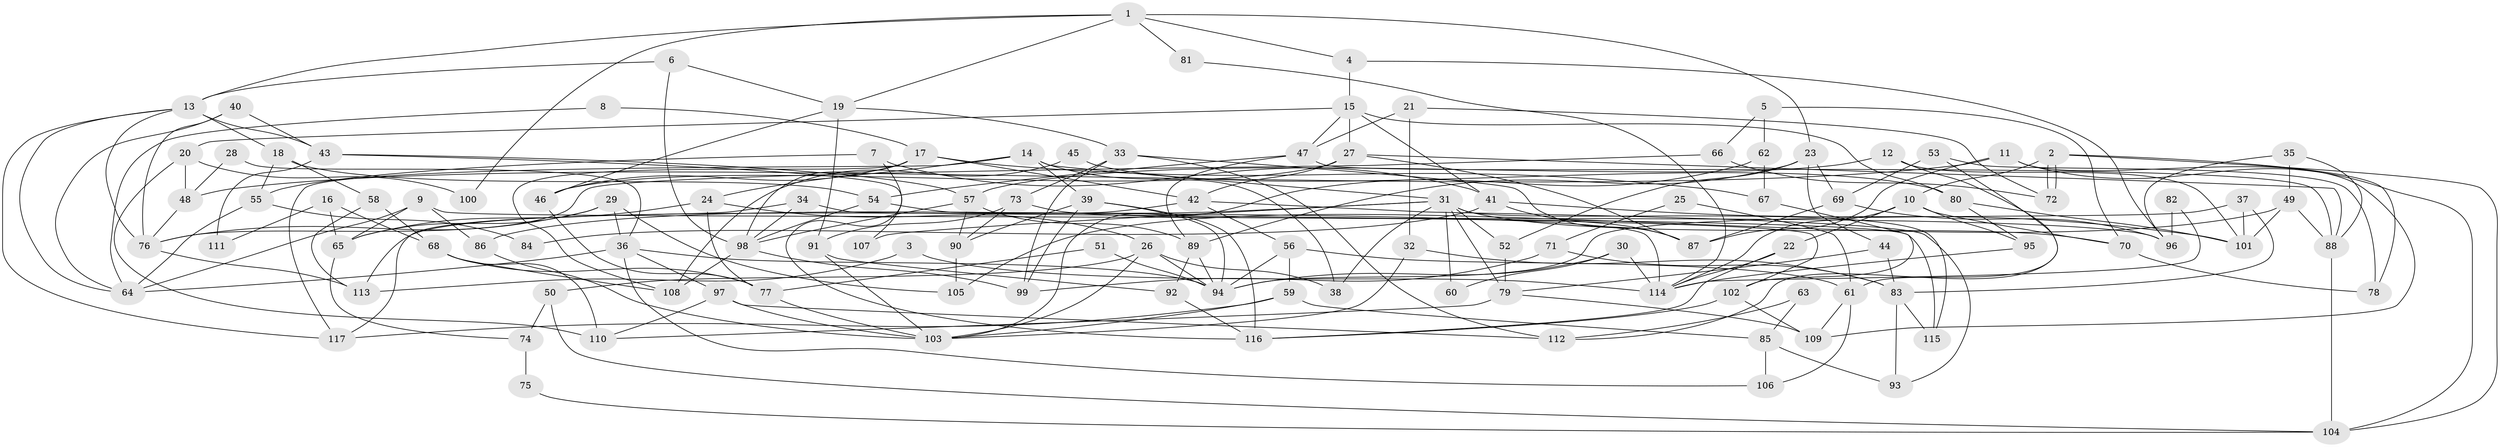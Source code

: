 // coarse degree distribution, {21: 0.021739130434782608, 4: 0.21739130434782608, 3: 0.1956521739130435, 11: 0.021739130434782608, 2: 0.10869565217391304, 15: 0.021739130434782608, 8: 0.06521739130434782, 5: 0.15217391304347827, 6: 0.043478260869565216, 16: 0.021739130434782608, 24: 0.021739130434782608, 7: 0.06521739130434782, 9: 0.043478260869565216}
// Generated by graph-tools (version 1.1) at 2025/18/03/04/25 18:18:53]
// undirected, 117 vertices, 234 edges
graph export_dot {
graph [start="1"]
  node [color=gray90,style=filled];
  1;
  2;
  3;
  4;
  5;
  6;
  7;
  8;
  9;
  10;
  11;
  12;
  13;
  14;
  15;
  16;
  17;
  18;
  19;
  20;
  21;
  22;
  23;
  24;
  25;
  26;
  27;
  28;
  29;
  30;
  31;
  32;
  33;
  34;
  35;
  36;
  37;
  38;
  39;
  40;
  41;
  42;
  43;
  44;
  45;
  46;
  47;
  48;
  49;
  50;
  51;
  52;
  53;
  54;
  55;
  56;
  57;
  58;
  59;
  60;
  61;
  62;
  63;
  64;
  65;
  66;
  67;
  68;
  69;
  70;
  71;
  72;
  73;
  74;
  75;
  76;
  77;
  78;
  79;
  80;
  81;
  82;
  83;
  84;
  85;
  86;
  87;
  88;
  89;
  90;
  91;
  92;
  93;
  94;
  95;
  96;
  97;
  98;
  99;
  100;
  101;
  102;
  103;
  104;
  105;
  106;
  107;
  108;
  109;
  110;
  111;
  112;
  113;
  114;
  115;
  116;
  117;
  1 -- 19;
  1 -- 13;
  1 -- 4;
  1 -- 23;
  1 -- 81;
  1 -- 100;
  2 -- 104;
  2 -- 72;
  2 -- 72;
  2 -- 10;
  2 -- 78;
  3 -- 113;
  3 -- 114;
  4 -- 15;
  4 -- 96;
  5 -- 62;
  5 -- 70;
  5 -- 66;
  6 -- 13;
  6 -- 98;
  6 -- 19;
  7 -- 41;
  7 -- 116;
  7 -- 55;
  8 -- 17;
  8 -- 64;
  9 -- 86;
  9 -- 65;
  9 -- 64;
  9 -- 115;
  10 -- 95;
  10 -- 22;
  10 -- 70;
  10 -- 114;
  11 -- 109;
  11 -- 87;
  11 -- 48;
  11 -- 104;
  12 -- 61;
  12 -- 101;
  12 -- 57;
  13 -- 117;
  13 -- 64;
  13 -- 18;
  13 -- 43;
  13 -- 76;
  14 -- 38;
  14 -- 39;
  14 -- 24;
  14 -- 31;
  14 -- 117;
  15 -- 41;
  15 -- 20;
  15 -- 27;
  15 -- 47;
  15 -- 80;
  16 -- 68;
  16 -- 65;
  16 -- 111;
  17 -- 46;
  17 -- 42;
  17 -- 67;
  17 -- 98;
  17 -- 108;
  18 -- 54;
  18 -- 55;
  18 -- 58;
  19 -- 46;
  19 -- 33;
  19 -- 91;
  20 -- 110;
  20 -- 48;
  20 -- 100;
  21 -- 47;
  21 -- 72;
  21 -- 32;
  22 -- 114;
  22 -- 116;
  23 -- 69;
  23 -- 44;
  23 -- 52;
  23 -- 89;
  24 -- 77;
  24 -- 26;
  24 -- 65;
  25 -- 71;
  25 -- 61;
  26 -- 103;
  26 -- 38;
  26 -- 50;
  26 -- 94;
  27 -- 88;
  27 -- 42;
  27 -- 46;
  27 -- 87;
  28 -- 36;
  28 -- 48;
  29 -- 36;
  29 -- 76;
  29 -- 65;
  29 -- 105;
  30 -- 114;
  30 -- 94;
  30 -- 60;
  31 -- 115;
  31 -- 38;
  31 -- 52;
  31 -- 60;
  31 -- 70;
  31 -- 79;
  31 -- 86;
  31 -- 107;
  32 -- 103;
  32 -- 83;
  33 -- 99;
  33 -- 73;
  33 -- 87;
  33 -- 112;
  34 -- 117;
  34 -- 98;
  34 -- 102;
  35 -- 88;
  35 -- 96;
  35 -- 49;
  36 -- 64;
  36 -- 94;
  36 -- 97;
  36 -- 106;
  37 -- 94;
  37 -- 83;
  37 -- 101;
  39 -- 94;
  39 -- 116;
  39 -- 90;
  39 -- 99;
  40 -- 64;
  40 -- 43;
  40 -- 76;
  41 -- 101;
  41 -- 87;
  41 -- 84;
  42 -- 113;
  42 -- 56;
  42 -- 93;
  43 -- 57;
  43 -- 107;
  43 -- 111;
  44 -- 79;
  44 -- 83;
  45 -- 108;
  45 -- 80;
  46 -- 77;
  47 -- 89;
  47 -- 54;
  47 -- 88;
  48 -- 76;
  49 -- 105;
  49 -- 88;
  49 -- 101;
  50 -- 104;
  50 -- 74;
  51 -- 77;
  51 -- 94;
  52 -- 79;
  53 -- 78;
  53 -- 112;
  53 -- 69;
  54 -- 98;
  54 -- 114;
  55 -- 64;
  55 -- 84;
  56 -- 94;
  56 -- 59;
  56 -- 61;
  57 -- 90;
  57 -- 89;
  57 -- 98;
  58 -- 68;
  58 -- 113;
  59 -- 85;
  59 -- 103;
  59 -- 117;
  61 -- 109;
  61 -- 106;
  62 -- 67;
  62 -- 103;
  63 -- 85;
  63 -- 112;
  65 -- 74;
  66 -- 76;
  66 -- 72;
  67 -- 102;
  68 -- 108;
  68 -- 110;
  68 -- 77;
  69 -- 87;
  69 -- 96;
  70 -- 78;
  71 -- 99;
  71 -- 83;
  73 -- 96;
  73 -- 90;
  73 -- 91;
  74 -- 75;
  75 -- 104;
  76 -- 113;
  77 -- 103;
  79 -- 109;
  79 -- 110;
  80 -- 101;
  80 -- 95;
  81 -- 114;
  82 -- 96;
  82 -- 114;
  83 -- 93;
  83 -- 115;
  85 -- 106;
  85 -- 93;
  86 -- 103;
  88 -- 104;
  89 -- 92;
  89 -- 94;
  90 -- 105;
  91 -- 92;
  91 -- 103;
  92 -- 116;
  95 -- 114;
  97 -- 103;
  97 -- 110;
  97 -- 112;
  98 -- 99;
  98 -- 108;
  102 -- 116;
  102 -- 109;
}
